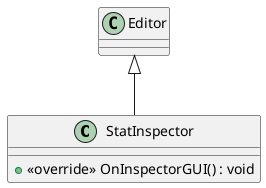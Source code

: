 @startuml
class StatInspector {
    + <<override>> OnInspectorGUI() : void
}
Editor <|-- StatInspector
@enduml
